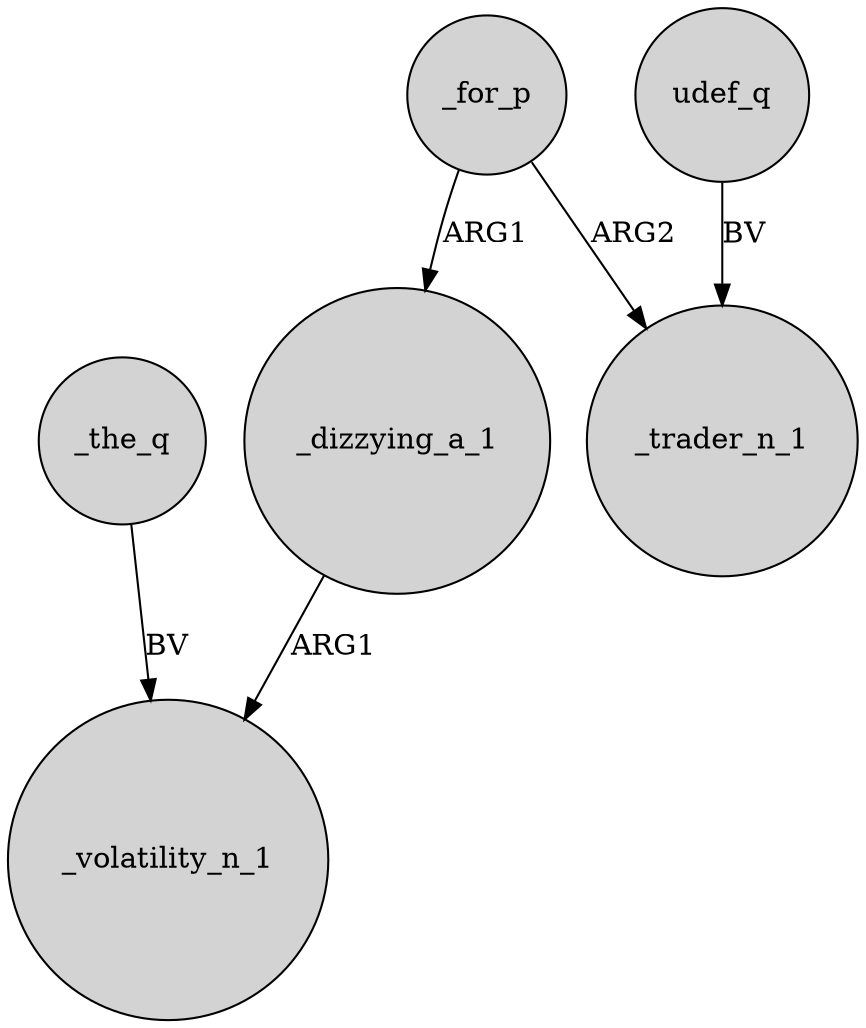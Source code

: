 digraph {
	node [shape=circle style=filled]
	_the_q -> _volatility_n_1 [label=BV]
	_for_p -> _trader_n_1 [label=ARG2]
	_dizzying_a_1 -> _volatility_n_1 [label=ARG1]
	_for_p -> _dizzying_a_1 [label=ARG1]
	udef_q -> _trader_n_1 [label=BV]
}
